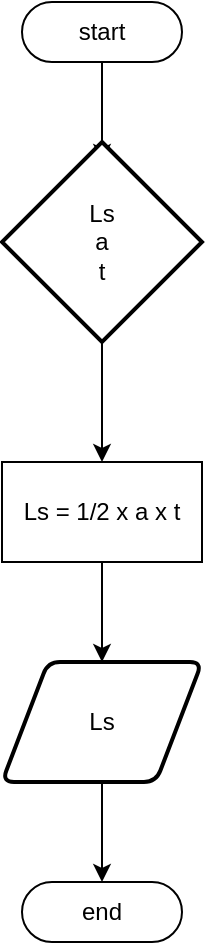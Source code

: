<mxfile version="22.0.4" type="github">
  <diagram name="Page-1" id="pL84VT3qnYwx20y3azj_">
    <mxGraphModel dx="1114" dy="307" grid="1" gridSize="10" guides="1" tooltips="1" connect="1" arrows="1" fold="1" page="1" pageScale="1" pageWidth="850" pageHeight="1100" math="0" shadow="0">
      <root>
        <mxCell id="0" />
        <mxCell id="1" parent="0" />
        <mxCell id="zZDp_bHw6XuAkOnF2BhK-3" value="" style="edgeStyle=elbowEdgeStyle;rounded=0;orthogonalLoop=1;jettySize=auto;html=1;" edge="1" parent="1" source="zZDp_bHw6XuAkOnF2BhK-1">
          <mxGeometry relative="1" as="geometry">
            <mxPoint x="410" y="130" as="targetPoint" />
          </mxGeometry>
        </mxCell>
        <mxCell id="zZDp_bHw6XuAkOnF2BhK-1" value="start" style="html=1;dashed=0;whiteSpace=wrap;shape=mxgraph.dfd.start" vertex="1" parent="1">
          <mxGeometry x="370" y="50" width="80" height="30" as="geometry" />
        </mxCell>
        <mxCell id="zZDp_bHw6XuAkOnF2BhK-14" value="" style="edgeStyle=elbowEdgeStyle;rounded=0;orthogonalLoop=1;jettySize=auto;html=1;" edge="1" parent="1" source="zZDp_bHw6XuAkOnF2BhK-6" target="zZDp_bHw6XuAkOnF2BhK-11">
          <mxGeometry relative="1" as="geometry" />
        </mxCell>
        <mxCell id="zZDp_bHw6XuAkOnF2BhK-6" value="Ls = 1/2 x a x t" style="html=1;dashed=0;whiteSpace=wrap;" vertex="1" parent="1">
          <mxGeometry x="360" y="280" width="100" height="50" as="geometry" />
        </mxCell>
        <mxCell id="zZDp_bHw6XuAkOnF2BhK-13" value="" style="edgeStyle=elbowEdgeStyle;rounded=0;orthogonalLoop=1;jettySize=auto;html=1;" edge="1" parent="1" source="zZDp_bHw6XuAkOnF2BhK-9" target="zZDp_bHw6XuAkOnF2BhK-6">
          <mxGeometry relative="1" as="geometry" />
        </mxCell>
        <mxCell id="zZDp_bHw6XuAkOnF2BhK-9" value="&lt;div&gt;Ls&lt;/div&gt;&lt;div&gt;a&lt;/div&gt;&lt;div&gt;t&lt;br&gt;&lt;/div&gt;" style="strokeWidth=2;html=1;shape=mxgraph.flowchart.decision;whiteSpace=wrap;" vertex="1" parent="1">
          <mxGeometry x="360" y="120" width="100" height="100" as="geometry" />
        </mxCell>
        <mxCell id="zZDp_bHw6XuAkOnF2BhK-16" value="" style="edgeStyle=elbowEdgeStyle;rounded=0;orthogonalLoop=1;jettySize=auto;html=1;" edge="1" parent="1" source="zZDp_bHw6XuAkOnF2BhK-11" target="zZDp_bHw6XuAkOnF2BhK-15">
          <mxGeometry relative="1" as="geometry" />
        </mxCell>
        <mxCell id="zZDp_bHw6XuAkOnF2BhK-11" value="Ls" style="shape=parallelogram;html=1;strokeWidth=2;perimeter=parallelogramPerimeter;whiteSpace=wrap;rounded=1;arcSize=12;size=0.23;" vertex="1" parent="1">
          <mxGeometry x="360" y="380" width="100" height="60" as="geometry" />
        </mxCell>
        <mxCell id="zZDp_bHw6XuAkOnF2BhK-15" value="end" style="html=1;dashed=0;whiteSpace=wrap;shape=mxgraph.dfd.start" vertex="1" parent="1">
          <mxGeometry x="370" y="490" width="80" height="30" as="geometry" />
        </mxCell>
      </root>
    </mxGraphModel>
  </diagram>
</mxfile>
